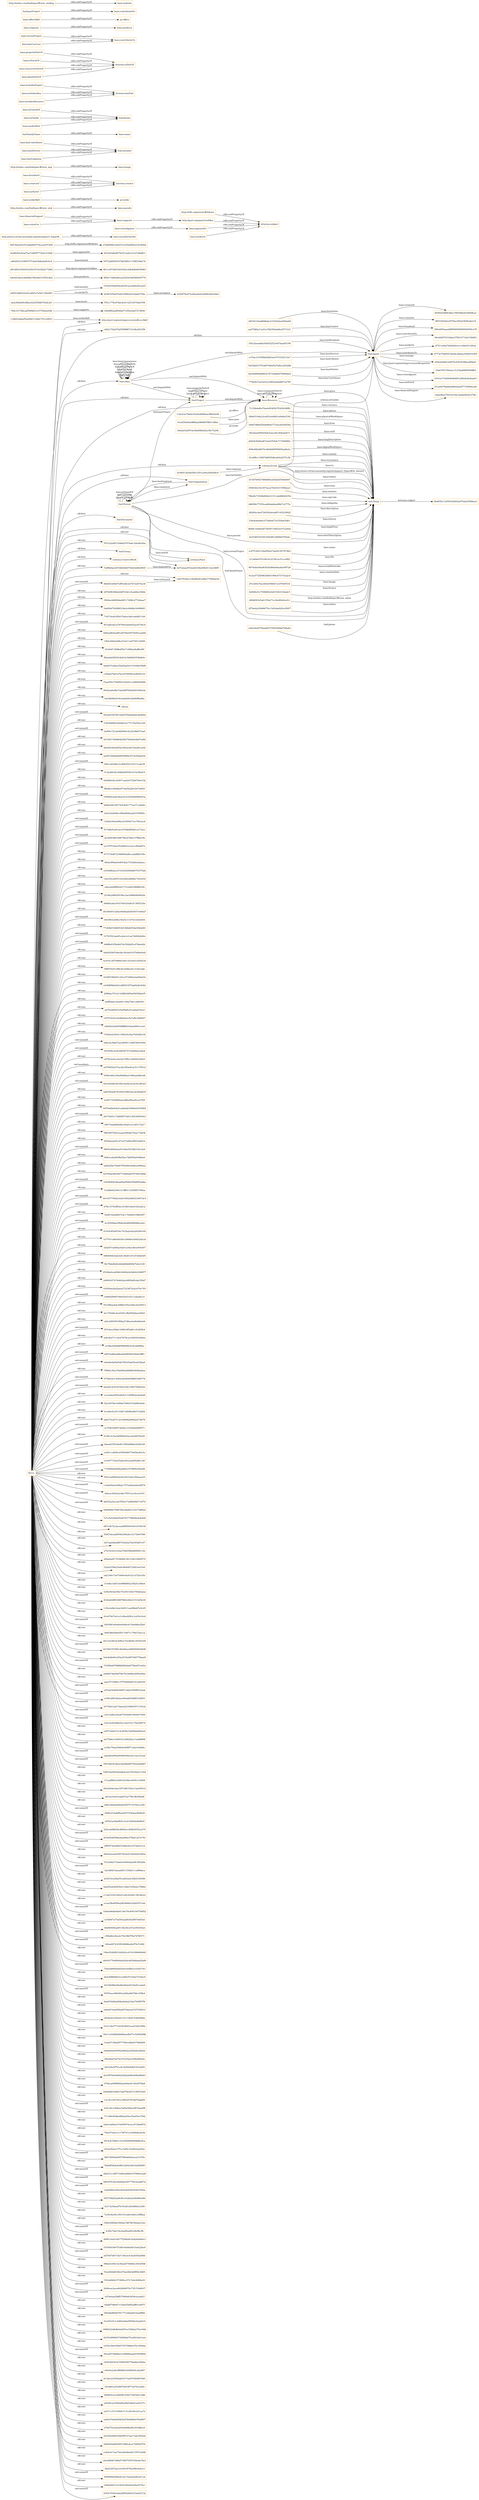 digraph ar2dtool_diagram { 
rankdir=LR;
size="1501"
node [shape = rectangle, color="orange"]; "360a685aaaa6889469484684405dce70" "708c1f17b8ca2f589b01e15749aee04b" "213a84e0701081fe321fb1ac51cc49f2" "9974ebd36a063b3fa86eb9aa4dc99726" "foaf:Document" "612cd77285863fd931f94c47373ea2c9" "f70c1778c47bfc4c9112531875de07f8" "3745255b945dcb6391ae3248a50c2ef3" "91a455b44a0ff8da2989867f8611f80a" "cc76ac151958d028d3ed3701fc8313a7" "7a98b0aecfd7db6d4b974420a662f400" "b27e2aae553a2b416b208e0112ec46f5" "d7e3d0e7bac6b9ef586b7a1d7f44f534" "0d949cf1c75086f6c0201f363334adc5" "5ef32b61579348704645a7b8a129328b" "http://purl.org/ontology/cco/core#cco:Skill" "dc967b59e93e6c03f06e9c52da937fbe" "foaf:Group" "f85b17a8b4d6cae25d303b858993f779" "d99d945e5a61554a71ccfed40efee41c" "d81d56c939361b2501915e3b02172fbf" "96c6dfd76318eba378b1f17c6215b692" "2f7beb2d3968675e13e5eba920ca5907" "54722d8459107d638f411158f109dc7b" "d7511b4fa764429ee1cc16fe9313f43a" "foaf:Person" "44e4418ea10b69ba7d0c68c51955c4b2" "71339ebd0a76edcf0365b7f1b56308f0" "9016d3dfa4870cf21aa6ce3c27e8dd63" "99bd5194a23ce852c64881af4dbe53f4" "3d4d7d8b2f5b4b804a77e2ecbd36454a" "schema:CreativeWork" "6bd45b112050c924922d70da45946ea3" "4773e75dd547d2d4c2b6aa345b016385" "449abd48616d976c83f34386eef69e01" "8b8d53d0b07eff5cdbcb27b722674a38" "4fec8ae485fd3b4e5aac29c364ebd471" "19ab705159a2ec3123fad6f69094ffb0" "a7b84996120257a3355d485e23534004" "a85919d6f1b5c61a687a7e501158c893" "d20243928ad67e4ed7b5dc717bf4880c" "499e80bd0670c46b8d995f085dadfa3e" "41e0f8c11f987d8005d8ca0422975c5b" "foaf:Organization" "1a637838a1c36a892b1a06e77690da5d" "9161d17449046f6d0f1298e836e9aa93" "6ed6b54c6ead7ae7af609773bd121bb8" "foaf:Agent" "e2fec824470bab60735845d94d7b8e8a" "3fe6ad32d97de3bd488a822cf8c7220b" "bc99d12beb05fd1a5f1ca44a2944d9c9" "dac9269f4db863e7b73ddbd076906bb2" "995392a5d197e4db809779cca2c97209" "schema:Place" "a90d543310f94757c6a03b8eda0fc4c4" "020bff42adf04fa47145dc4ed7274900" "775b5b7a2c4c5ca1085e26a0807e27f9" "6344f78c872cb0aa0a0a2668c8e0c0bd" "b7307005e789fdf0fc2452b4559e6087" "059036218c397acea70d343155f8eea1" "78b28c73938d964231511edd86f2935b" "deec606290c8fbcd324556fb793efc29" "schema:Event" "61e20b78abbebfb6ebae87710400eca8" "68859b77555ced49abb6e4f8b7c2775c" "6adcf0ea7561fe104c3a4de9fa5e370b" "28200ccde47265d2a4ca807c9323902f" "2853615da8898ddc21f3052ba4560a99" "134b03abbef5ea8461192bc701cc6653" "aa57980a13c01e748359a448c0573331" "055620366fc8dec766546b2034608cac" "8b11e872603441b92c4d64dfa0639083" "f18e4a6a9de1f738e9471fc554a63d61" "8b89c1b0bb5675b5071d65241f72a84e" "6e53f4518354165faf812698447f5a9c" "foaf:Project" "9951942f2acf576ee302dc565bafee1b" "base:Resource" "35fc32eea6be54b452523447baa65109" "base:Idea" "132e23a79a9a33e42a8d6baa38bd3e0b" "cc47f14d3c34a000a27aebd144767db2" ; /*classes style*/
	"http://www.virtual-assembly.org/ontologies/1.0/pair#..." -> "base:socialNetworks" [ label = "rdfs:subPropertyOf" ];
	"http://rdfs.org/sioc/ns#follows" -> "dcterms:subject" [ label = "rdfs:subPropertyOf" ];
	"foaf:Project" -> "base:Resource" [ label = "owl:disjointWith" ];
	"base:financialSupport" -> "base:supports" [ label = "rdfs:subPropertyOf" ];
	"http://xmlns.com/foaf/spec/#term_nick" -> "base:pseudo" [ label = "rdfs:subPropertyOf" ];
	"base:seeksSkill" -> "gr:seeks" [ label = "rdfs:subPropertyOf" ];
	"base:founderof" -> "dcterms:creator" [ label = "rdfs:subPropertyOf" ];
	"base:creatorof" -> "dcterms:creator" [ label = "rdfs:subPropertyOf" ];
	"http://xmlns.com/foaf/spec/#term_img" -> "base:image" [ label = "rdfs:subPropertyOf" ];
	"base:hasContributor" -> "foaf:member" [ label = "rdfs:subPropertyOf" ];
	"foaf:familyName" -> "base:name" [ label = "rdfs:subPropertyOf" ];
	"base:isFriendOf" -> "foaf:knows" [ label = "rdfs:subPropertyOf" ];
	"http://purl.org/spar/cito/likes" -> "dcterms:subject" [ label = "rdfs:subPropertyOf" ];
	"base:hasDirector" -> "foaf:member" [ label = "rdfs:subPropertyOf" ];
	"base:includesProject" -> "dcterms:hasPart" [ label = "rdfs:subPropertyOf" ];
	"base:projectIsPartOf" -> "dcterms:isPartOf" [ label = "rdfs:subPropertyOf" ];
	"foaf:currentProject" -> "base:contributesTo" [ label = "rdfs:subPropertyOf" ];
	"base:organize" -> "base:products" [ label = "rdfs:subPropertyOf" ];
	"base:hasEmployee" -> "foaf:member" [ label = "rdfs:subPropertyOf" ];
	"base:isFacetOf" -> "dcterms:isPartOf" [ label = "rdfs:subPropertyOf" ];
	"base:authorof" -> "dcterms:creator" [ label = "rdfs:subPropertyOf" ];
	"base:offersSkill" -> "gr:offers" [ label = "rdfs:subPropertyOf" ];
	"NULL" -> "297b0f639bde0df51bb1c4ca68a100bb" [ label = "rdf:rest" ];
	"NULL" -> "schema:Event" [ label = "rdf:first" ];
	"NULL" -> "3560ac66809da46f117d08c277a9aaa7" [ label = "rdf:rest" ];
	"NULL" -> "0a694d7920ffd336e2c69d8a1b09fd83" [ label = "rdf:rest" ];
	"NULL" -> "foaf:Document" [ label = "rdf:first" ];
	"NULL" -> "718716c81ff30376dce3d01a64fb7109" [ label = "rdf:rest" ];
	"NULL" -> "fb7aa8cd2c276794c924a952ac873618" [ label = "owl:unionOf" ];
	"NULL" -> "b69a20b5ea891dd70b2507565f1aa46b" [ label = "rdf:rest" ];
	"NULL" -> "1fb6cfdb6a9d8cd1b411a837fd132690" [ label = "rdf:rest" ];
	"NULL" -> "41b9d7c59f8af5617c08b2e8aff6cf6f" [ label = "rdf:rest" ];
	"NULL" -> "fbfaebb585043b819c5694bf355b864e" [ label = "rdf:rest" ];
	"NULL" -> "4a4b57e28ae35a65ad34131936635bf0" [ label = "rdf:rest" ];
	"NULL" -> "c25bd27b61a7b21876958e3efb5f333c" [ label = "rdf:rest" ];
	"NULL" -> "f3aa050c7599493324d21cc96604d98b" [ label = "rdf:rest" ];
	"NULL" -> "6042aa6e9be7eb4d9f70b29291840cde" [ label = "rdf:rest" ];
	"NULL" -> "becfd099a919e3ada09c42b0bfffa8be" [ label = "rdf:rest" ];
	"NULL" -> "rdf:nil" [ label = "rdf:rest" ];
	"NULL" -> "452245367fd7c6e8765b4d264c46d94e" [ label = "owl:unionOf" ];
	"NULL" -> "f1f63b8f9b32494b1b177c70255dc320" [ label = "rdf:rest" ];
	"NULL" -> "4ef94c7212a08299d14232cf6fd37ea0" [ label = "owl:unionOf" ];
	"NULL" -> "9310f27300864b54b7500e8c8d07edf4" [ label = "rdf:rest" ];
	"NULL" -> "8e02816024652c59cbc8415ea261eef2" [ label = "rdf:rest" ];
	"NULL" -> "ae0d720bdde66654806c47cb35debc9c" [ label = "rdf:rest" ];
	"NULL" -> "http://purl.org/ontology/cco/core#cco:Skill" [ label = "rdf:first" ];
	"NULL" -> "94fcce93d0e31ef9b3f3e316111ede39" [ label = "owl:unionOf" ];
	"NULL" -> "f132a89cf2c5d6bb9955b1915c89af19" [ label = "rdf:rest" ];
	"NULL" -> "64068636c22f971ae6247529f784e53b" [ label = "rdf:rest" ];
	"NULL" -> "ff0d6ec3408ba97c4a56229c547240f3" [ label = "rdf:rest" ];
	"NULL" -> "f35894e226c4b2c41b32f3400980e93a" [ label = "owl:unionOf" ];
	"NULL" -> "b68dc49ccf4732436d1771ea71ca9a9c" [ label = "rdf:rest" ];
	"NULL" -> "20e2322648cc966af826a2261f59f56c" [ label = "rdf:rest" ];
	"NULL" -> "124fa63b5a098ce03509273cc70b3acb" [ label = "owl:unionOf" ];
	"NULL" -> "5c748b5ce81ae1d79dbf85661ce732cc" [ label = "owl:unionOf" ];
	"NULL" -> "dcc848388188679bcb78fec37ffbbc0b" [ label = "owl:unionOf" ];
	"NULL" -> "ec1f797e02a76c88d3ca1ae1c89a667e" [ label = "owl:unionOf" ];
	"NULL" -> "673734d67239b800adbcca2bffd019fe" [ label = "rdf:rest" ];
	"NULL" -> "0fe6c899ae9c801fb2c703429cb2faea" [ label = "rdf:rest" ];
	"NULL" -> "b27e2aae553a2b416b208e0112ec46f5" [ label = "rdf:rest" ];
	"NULL" -> "c918d9b4a1a7c9c65a509d467f19752b" [ label = "rdf:rest" ];
	"NULL" -> "142c05cefd551d23b9e2868dc7425e54" [ label = "rdf:rest" ];
	"NULL" -> "c4bced298f8c621731a29438888fc4fc" [ label = "rdf:rest" ];
	"NULL" -> "2538a2df6d591ffac3aa3088d4b062bb" [ label = "rdf:rest" ];
	"NULL" -> "608fdca4a191b7b61b5a8c51395f120e" [ label = "rdf:rest" ];
	"NULL" -> "46186491324ac84d4add383937c64427" [ label = "rdf:rest" ];
	"NULL" -> "1a637838a1c36a892b1a06e77690da5d" [ label = "rdf:rest" ];
	"NULL" -> "00cf983cd08cc5625c11b7fe1e0e6444" [ label = "owl:unionOf" ];
	"NULL" -> "77c84bf1946053b5386dd55de506e681" [ label = "rdf:rest" ];
	"NULL" -> "31793523aebf1a22e1e1aa746942b46c" [ label = "owl:unionOf" ];
	"NULL" -> "b98ffe03f5b4607dc592b65c476be62b" [ label = "owl:unionOf" ];
	"NULL" -> "0dd425d97a6e26c30cbd1037948e0efd" [ label = "rdf:rest" ];
	"NULL" -> "bc9161287098fd1b81181de01e505434" [ label = "rdf:rest" ];
	"NULL" -> "90f97f2d7c08b3fc2496ec6131821ddc" [ label = "rdf:rest" ];
	"NULL" -> "cb3697d6b831c81e2718b9a22a69ad3e" [ label = "rdf:rest" ];
	"NULL" -> "e4388f9b6d3b1d88533f75ab924b3042" [ label = "rdf:rest" ];
	"NULL" -> "20f8da3701211bf8b5485a05650bbcf5" [ label = "rdf:rest" ];
	"NULL" -> "b2ff92bfc3aef42119b274b1caffc943" [ label = "rdf:rest" ];
	"NULL" -> "a470cfd0507e52f5bf4c412a0ab7dccf" [ label = "rdf:rest" ];
	"NULL" -> "c6797425cc0a9b4b4ec427afbc49b907" [ label = "rdf:rest" ];
	"NULL" -> "d3b65d1b60599ffffd034eba9961cec9" [ label = "rdf:rest" ];
	"NULL" -> "743b9cb345411905e5c02a765e8f216f" [ label = "rdf:rest" ];
	"NULL" -> "b84c2e3fbd722c2699113485360c05fd" [ label = "owl:unionOf" ];
	"NULL" -> "953058c2cf4cfd05b757c0a66dec44a4" [ label = "owl:unionOf" ];
	"NULL" -> "a978cba4eceb24a74f8cc2646b5a462f" [ label = "rdf:rest" ];
	"NULL" -> "a476950d197ac2b18f3e9c2c5117851d" [ label = "owl:members" ];
	"NULL" -> "0560c662184ef0d96a4149faaa9d0cd8" [ label = "rdf:rest" ];
	"NULL" -> "b01025d835e35b14a92cb1fa341d83a5" [ label = "owl:unionOf" ];
	"NULL" -> "foaf:Group" [ label = "rdf:first" ];
	"NULL" -> "ad65502db78345b189816a1dc95dfa55" [ label = "rdf:rest" ];
	"NULL" -> "2c9471930800adcd86e98eaf4ce27fd5" [ label = "rdf:rest" ];
	"NULL" -> "0d76eb8e0eb21addad2304b9a0345864" [ label = "rdf:rest" ];
	"NULL" -> "2637d051c72808f57d25136536f59343" [ label = "owl:unionOf" ];
	"NULL" -> "0f071fda880f2fb1062f1e31d97c7227" [ label = "rdf:rest" ];
	"NULL" -> "5863857f20cecaaac86d4e74ea172838" [ label = "rdf:rest" ];
	"NULL" -> "4f54deeeb5cc47e27cb8fe2995326b1b" [ label = "rdf:rest" ];
	"NULL" -> "9665e46fcfaeeb7c64a5433bb10212e0" [ label = "owl:unionOf" ];
	"NULL" -> "8093ce8a895ffa5bec78d95fa8398be8" [ label = "rdf:rest" ];
	"NULL" -> "ad422f2a74446795e99cb4dbcea89aaa" [ label = "rdf:rest" ];
	"NULL" -> "b4765afc8b39077e9d0a69767683586b" [ label = "rdf:rest" ];
	"NULL" -> "10fc8049d38ead9ad5992558d850adba" [ label = "owl:unionOf" ];
	"NULL" -> "foaf:Organization" [ label = "rdf:first" ];
	"NULL" -> "312dbb9230413c3ff6113256f037d9ea" [ label = "rdf:rest" ];
	"NULL" -> "84105775002c42018592486523857dc5" [ label = "owl:unionOf" ];
	"NULL" -> "d78c15783f85ec103401e6ef1923d212" [ label = "owl:unionOf" ];
	"NULL" -> "5a09192e8fd07e4c170d46019fbfc8f7" [ label = "rdf:rest" ];
	"NULL" -> "2cc950fdaa59b824bdf0d0f808feceb2" [ label = "owl:unionOf" ];
	"NULL" -> "633efc854d534c7432a2a42a20246169" [ label = "rdf:rest" ];
	"NULL" -> "107767cd80d95561ef90843d0052bb3d" [ label = "rdf:rest" ];
	"NULL" -> "3a5a97ced46ac9261a34a1d0ce936367" [ label = "rdf:rest" ];
	"NULL" -> "0864064cbdecb4c38261e51d7a9defd5" [ label = "rdf:rest" ];
	"NULL" -> "f6c79de8fe8cb6dd66b8f49d7efa1236" [ label = "rdf:rest" ];
	"NULL" -> "0538de0ca094b3049b2429d622368877" [ label = "rdf:rest" ];
	"NULL" -> "24983b57476d002dc6f85b85cbb35047" [ label = "rdf:rest" ];
	"NULL" -> "43050ae2b22aea27233872e2c07bc793" [ label = "rdf:rest" ];
	"NULL" -> "a56df2f0d07d44f32e51f2112daa6c31" [ label = "owl:unionOf" ];
	"NULL" -> "55c596aa4dc2988e355a1b8ec6229913" [ label = "rdf:rest" ];
	"NULL" -> "4e179366c4a25381cf8d592bbee54fb1" [ label = "rdf:rest" ];
	"NULL" -> "e24c2993501f68a27d8acbed0af4dcb9" [ label = "rdf:rest" ];
	"NULL" -> "f27e4ea35ddc180819f5a6fc1d3265b4" [ label = "owl:unionOf" ];
	"NULL" -> "a0fc4b2711c8c07678cac45d545290b2" [ label = "rdf:rest" ];
	"NULL" -> "2198a3f2608f5f89d96343fcaf06ff2a" [ label = "rdf:rest" ];
	"NULL" -> "b851bd80afd6eb4bf9f00630bb63ff81" [ label = "owl:unionOf" ];
	"NULL" -> "e0eb9e9af4d54b785c05a63fce632ba0" [ label = "owl:unionOf" ];
	"NULL" -> "7f969c39ca78a900a4689b8384f2a8ea" [ label = "rdf:rest" ];
	"NULL" -> "6756fa5e13082c9ed94658f8034f8778" [ label = "owl:unionOf" ];
	"NULL" -> "6aedd1dc410c5d2318e12f83764be5ec" [ label = "owl:unionOf" ];
	"NULL" -> "1accbaba959cb62b7c1df98b2e4eded9" [ label = "rdf:rest" ];
	"NULL" -> "f22c9478e14d9de704fe533dd6fededc" [ label = "rdf:rest" ];
	"NULL" -> "b1ebbc0ce5133bf13d09ba9bf11b2fd2" [ label = "rdf:rest" ];
	"NULL" -> "a6637fca071c23c96062b6f62ee74879" [ label = "rdf:rest" ];
	"NULL" -> "2c744f326f47ab6dcc333be6d2f64f71" [ label = "owl:unionOf" ];
	"NULL" -> "4184c3c5ac90f96b620aca4e88764e81" [ label = "rdf:rest" ];
	"NULL" -> "bfaa4255f16bdf135f02988dc0250c69" [ label = "owl:unionOf" ];
	"NULL" -> "ecfd11cd05bc459f368977b056e40c5c" [ label = "owl:unionOf" ];
	"NULL" -> "base:Resource" [ label = "rdf:first" ];
	"NULL" -> "b1407719e255afec0fce2dd8528f118f" [ label = "owl:unionOf" ];
	"NULL" -> "71506bfe6488aef6b21979f99c500af8" [ label = "owl:unionOf" ];
	"NULL" -> "563c2a690fede44a3633eba3fdeaae25" [ label = "rdf:rest" ];
	"NULL" -> "c16a836ad186b2c757ed24eebfcd407b" [ label = "rdf:rest" ];
	"NULL" -> "20bcec92fe22cdbc7f5512cc0cec4191" [ label = "owl:unionOf" ];
	"NULL" -> "db452a3acceb7f05a17a09608817c87d" [ label = "owl:unionOf" ];
	"NULL" -> "0480f68e79967bbca8a65c31617b86e0" [ label = "owl:unionOf" ];
	"NULL" -> "7e7c0e52b6e95e8793779f6d9e4a65b8" [ label = "rdf:rest" ];
	"NULL" -> "d87a3b72c2acea28885643441b74616f" [ label = "rdf:rest" ];
	"NULL" -> "f56f33dcad0954638426c3317b9479f6" [ label = "rdf:rest" ];
	"NULL" -> "627eab926eff979329a27b03f39d7c07" [ label = "rdf:rest" ];
	"NULL" -> "a761f23431a5a276645fbb080f691c5e" [ label = "rdf:rest" ];
	"NULL" -> "2f0a8aa917039b89c3fe7cdb33060079" [ label = "rdf:rest" ];
	"NULL" -> "base:Idea" [ label = "rdf:first" ];
	"NULL" -> "f32af1058e25e9c964d0372df1ee51b0" [ label = "rdf:rest" ];
	"NULL" -> "ab216817a475490c9a93321d72fa1fdc" [ label = "rdf:rest" ];
	"NULL" -> "3144bc1d831fe9f8f6802c5825c348e4" [ label = "rdf:rest" ];
	"NULL" -> "1b5b39c6e394e75c051545e759a0aeea" [ label = "rdf:rest" ];
	"NULL" -> "834b264ff0308f7860c6823151025b38" [ label = "owl:unionOf" ];
	"NULL" -> "135a3efbb16a2346511ee998e87e5c05" [ label = "rdf:rest" ];
	"NULL" -> "93c67007eb1a31d9ed2f83c1e03b10c6" [ label = "rdf:rest" ];
	"NULL" -> "02938b3e0e8ee644bc413be96bcf2fef" [ label = "owl:unionOf" ];
	"NULL" -> "384f3883d9a05f17cf671179b37da1ca" [ label = "rdf:rest" ];
	"NULL" -> "4011b18816c4983c70c9649c39765185" [ label = "rdf:rest" ];
	"NULL" -> "62748187496146ef0aee96856065d0d6" [ label = "owl:unionOf" ];
	"NULL" -> "3eb3bdb69c245a2535a98746077bbad3" [ label = "rdf:rest" ];
	"NULL" -> "8b8d53d0b07eff5cdbcb27b722674a38" [ label = "owl:unionOf" ];
	"NULL" -> "7a54fbdd7688fbd692da875ba451e02a" [ label = "owl:unionOf" ];
	"NULL" -> "24b8b746e0bf76b79c26d8a2495a482c" [ label = "rdf:rest" ];
	"NULL" -> "aaecf715984137f70d0fa6b741ed435d" [ label = "rdf:rest" ];
	"NULL" -> "a552dc0a69436907cdd2cf569f6322ab" [ label = "owl:unionOf" ];
	"NULL" -> "e106c28832b2ac4b4adf30d8f3c92f03" [ label = "owl:unionOf" ];
	"NULL" -> "3e75efe12d17daee2210069357c15432" [ label = "owl:unionOf" ];
	"NULL" -> "c24142f6c29ea6754506019040474f0f" [ label = "owl:unionOf" ];
	"NULL" -> "10212e45e86a5ec12b31fc174a5dfb70" [ label = "owl:unionOf" ];
	"NULL" -> "e4f37a9da721dc4b5bc52b99a6fd42ed" [ label = "rdf:rest" ];
	"NULL" -> "da75b6e31f40f1b12662f2a11add8868" [ label = "rdf:rest" ];
	"NULL" -> "a16bc7f4aa508e9e498f71a0a1044bfc" [ label = "owl:unionOf" ];
	"NULL" -> "aafab8c809ad9496448e22e1aac5ceed" [ label = "owl:unionOf" ];
	"NULL" -> "395186c914b2c5de8b680750cbe48467" [ label = "owl:unionOf" ];
	"NULL" -> "54853bd5b5d428bdc2437835a4311f2d" [ label = "rdf:rest" ];
	"NULL" -> "131aaf8fd1e929c5234bce0381c1b906" [ label = "rdf:rest" ];
	"NULL" -> "foaf:Agent" [ label = "rdf:first" ];
	"NULL" -> "0832044e3aa33f7c981543e13aa55019" [ label = "rdf:rest" ];
	"NULL" -> "a614a16e43cdafd72a77ffc3ffc956d8" [ label = "rdf:rest" ];
	"NULL" -> "84fa18fe6a94028258757167821ccff3" [ label = "rdf:rest" ];
	"NULL" -> "schema:CreativeWork" [ label = "rdf:first" ];
	"NULL" -> "39d8cd1dabff0a2b45725b4ae48dfefd" [ label = "owl:unionOf" ];
	"NULL" -> "cf55e3a38a0fb51cfc21920f4e6b893f" [ label = "rdf:rest" ];
	"NULL" -> "252ca4d8b50cd085acc408b5055c237f" [ label = "rdf:rest" ];
	"NULL" -> "6c5e05d059ba4a280fa379b412e7e76c" [ label = "owl:unionOf" ];
	"NULL" -> "eff5f57dea96d51b6dc0a1d37da031cd" [ label = "owl:unionOf" ];
	"NULL" -> "db4a4aeea93007dfc9a41b0abdd3d49a" [ label = "rdf:rest" ];
	"NULL" -> "515cbf02718e6416500d2ef0fc58526b" [ label = "rdf:rest" ];
	"NULL" -> "3dc480b7a2ea0d511f3fd411cdf98dca" [ label = "owl:unionOf" ];
	"NULL" -> "203f15cecfba55ce48324c50b5336586" [ label = "rdf:rest" ];
	"NULL" -> "be205a4e49450a11d6a725f42ec7968e" [ label = "rdf:rest" ];
	"NULL" -> "c13a0103d148c81a4b302db13fb38e22" [ label = "rdf:rest" ];
	"NULL" -> "e1aa3fb49f59a2f83848b1b5dd767c6d" [ label = "rdf:rest" ];
	"NULL" -> "1bb4a96d0e8e8136e79c400104750852" [ label = "owl:unionOf" ];
	"NULL" -> "b1fb847a75af30a226fc825f87ddf3ed" [ label = "rdf:rest" ];
	"NULL" -> "46d4940fead9139a36cc67acf9303fed" [ label = "rdf:rest" ];
	"NULL" -> "c59bd62c8acdc7923ffd7f5a7478f371" [ label = "owl:unionOf" ];
	"NULL" -> "32fea90723f3f038988a2fef79c534f2" [ label = "owl:unionOf" ];
	"NULL" -> "18be502bf821b9262cc0316398468d40" [ label = "rdf:rest" ];
	"NULL" -> "d493477648940e6240c465446ded5a80" [ label = "rdf:rest" ];
	"NULL" -> "75efcb8956a845a914e0fbce103d3743" [ label = "owl:unionOf" ];
	"NULL" -> "2b2c6f86b6b31ca4043531fda733e6c9" [ label = "rdf:rest" ];
	"NULL" -> "44190d86e00e8fa46224518ef21eefe9" [ label = "rdf:rest" ];
	"NULL" -> "schema:Place" [ label = "rdf:first" ];
	"NULL" -> "f0555aec6fbfd93a298a060786c358b4" [ label = "owl:unionOf" ];
	"NULL" -> "7a98b0aecfd7db6d4b974420a662f400" [ label = "rdf:rest" ];
	"NULL" -> "8add76d0b260ba9e6a218a2769f5f7fb" [ label = "rdf:rest" ];
	"NULL" -> "b4648744af5f92857b0ac637d755951f" [ label = "rdf:rest" ];
	"NULL" -> "df39eeb1d54c6133c118ef153825fdbe" [ label = "rdf:rest" ];
	"NULL" -> "01213dcf7714230c8023caef16d33982" [ label = "rdf:rest" ];
	"NULL" -> "54e11a5a88d28d82aedb971c5208298b" [ label = "rdf:rest" ];
	"NULL" -> "3caab7c58afd57754fcc68a0379d9d84" [ label = "rdf:rest" ];
	"NULL" -> "64fdd5e6ef5092496d2eed5b4fa384d2" [ label = "rdf:rest" ];
	"NULL" -> "8f2a8ae03a7fa191ef32e2188af00e6a" [ label = "rdf:rest" ];
	"NULL" -> "2fa524a5f7b1e4c3b59e8dbf181da9f3" [ label = "rdf:rest" ];
	"NULL" -> "4a1087bfe0dd02242ba6d9a406e88a61" [ label = "rdf:rest" ];
	"NULL" -> "d74bcaf498f0bfa2e40ae9130a597bb8" [ label = "rdf:rest" ];
	"NULL" -> "24b06b61066e7ae879e447cc39551b91" [ label = "rdf:rest" ];
	"NULL" -> "1ec3fc1447201e3903d787abf7dda8f5" [ label = "rdf:rest" ];
	"NULL" -> "2d3c3bc1d06ec5a00a500ac967daadf8" [ label = "owl:unionOf" ];
	"NULL" -> "71136fc95dbe08b2a05ec52e05e155f2" [ label = "rdf:rest" ];
	"NULL" -> "ba4e3a66ee37eb59974cecc4736a6870" [ label = "rdf:rest" ];
	"NULL" -> "76ee57ebe1cc178f741e160908ae6cfb" [ label = "rdf:rest" ];
	"NULL" -> "f814cb7afbb1141455d40fb998b6c8ca" [ label = "rdf:rest" ];
	"NULL" -> "81fee5b2ec7f7cc1df5c142063ae45eb" [ label = "rdf:rest" ];
	"NULL" -> "86f156f4b26947f08a6fa9aace21478a" [ label = "owl:unionOf" ];
	"NULL" -> "5fa8df5b2b4ef8d12b023d41fa58489f" [ label = "rdf:rest" ];
	"NULL" -> "28a531c39071b08cb90b91f706b01a28" [ label = "owl:unionOf" ];
	"NULL" -> "b803f7b3de3820ba039777fb32a2b67d" [ label = "owl:unionOf" ];
	"NULL" -> "1eb00f92c056c405e9e6565456355bfa" [ label = "owl:unionOf" ];
	"NULL" -> "6557582822d638c1fcbba5a5b980cf84" [ label = "rdf:rest" ];
	"NULL" -> "83172cf0ae87b70cbf1df3d9f0d125f9" [ label = "rdf:rest" ];
	"NULL" -> "7a35c4b36c1f931912db18a9125ff8a2" [ label = "rdf:rest" ];
	"NULL" -> "356b30856b1f00da7d87f6356dea33ac" [ label = "rdf:rest" ];
	"NULL" -> "2cf9e726a74e5aeff2adf03dfeffb3f6" [ label = "owl:unionOf" ];
	"NULL" -> "d0f913ed3c4b775296d4c5eb20a0b0c3" [ label = "owl:unionOf" ];
	"NULL" -> "0355643607534819a66af03cfa422be9" [ label = "rdf:rest" ];
	"NULL" -> "bd7007d671927c56cecfc5a4554206fb" [ label = "owl:unionOf" ];
	"NULL" -> "998a5c05614c582287590f4c3503f598" [ label = "rdf:rest" ];
	"NULL" -> "f5a2848d8398c678a29b026ff99c4885" [ label = "rdf:rest" ];
	"NULL" -> "5f1bd0fd41f73009cc57c7e9c0089a30" [ label = "rdf:rest" ];
	"NULL" -> "2046cac2aca842806970c73f1534d937" [ label = "owl:unionOf" ];
	"NULL" -> "1d7dc6aa5bfff37994463050cacea61f" [ label = "owl:unionOf" ];
	"NULL" -> "92dbf794b47135ab55df02dff01a907f" [ label = "rdf:rest" ];
	"NULL" -> "94fa6b88fd4781771e5bbd610aaf9f80" [ label = "rdf:rest" ];
	"NULL" -> "0ce55cf3c1cb893eb6a59504c0a22b10" [ label = "rdf:rest" ];
	"NULL" -> "0089232dbdb0ebd53ca7d0da270e166b" [ label = "rdf:rest" ];
	"NULL" -> "4235c89969374589fa870cd543a01eed" [ label = "rdf:rest" ];
	"NULL" -> "1d7dc39a530b07357f38b0a78c1609ae" [ label = "rdf:rest" ];
	"NULL" -> "50ca957d4fdb21238896eabd195589f4" [ label = "owl:unionOf" ];
	"NULL" -> "c65639d343e70945f3877bbd6ec0f2ba" [ label = "rdf:rest" ];
	"NULL" -> "c94e9a2e8cdff08823b4f8929c2b2687" [ label = "rdf:rest" ];
	"NULL" -> "6c32ec23e50dab5317ea4763b9fd7b81" [ label = "rdf:rest" ];
	"NULL" -> "35c4891af1b96f7d91f877ad7b1aef6c" [ label = "rdf:rest" ];
	"NULL" -> "4648c0ccec48a96c5c8a732f3a9c1ddb" [ label = "rdf:rest" ];
	"NULL" -> "a830f1a235b92f0e48d34fad1a91637c" [ label = "rdf:rest" ];
	"NULL" -> "ad37c127e7df44c7c3128160c241ac7a" [ label = "rdf:rest" ];
	"NULL" -> "ea83e76e6f300b5ed7b9498e076ef097" [ label = "rdf:rest" ];
	"NULL" -> "d70d75e3d3a450e6896ef9c3f19f8ce5" [ label = "rdf:rest" ];
	"NULL" -> "foaf:Project" [ label = "rdf:first" ];
	"NULL" -> "e635444f9d356bf587e7ae17a618542d" [ label = "rdf:rest" ];
	"NULL" -> "20dd50a6f293851d89cdca17b892479c" [ label = "rdf:rest" ];
	"NULL" -> "e3d4c617aa739cb92d8e481195723fd8" [ label = "rdf:rest" ];
	"NULL" -> "a0cdd09b7d96d735875397e50e4a7be1" [ label = "rdf:rest" ];
	"NULL" -> "3fa03297a2e33c561f076a3f8c9cdcc3" [ label = "rdf:rest" ];
	"NULL" -> "449096b590b2fc3ec7a2dcbe46cd11ef" [ label = "owl:unionOf" ];
	"NULL" -> "fe66a66e7e318c61b92afee46a527fe1" [ label = "rdf:rest" ];
	"NULL" -> "63f3e7930c6abd2f852664333a625132" [ label = "owl:unionOf" ];
	"NULL" -> "c0621792d7025599ff673319bc651f56" [ label = "rdf:rest" ];
	"NULL" -> "767a32a9f3339b6d7074e6c3de08c00a" [ label = "rdf:rest" ];
	"base:Idea" -> "foaf:Agent" [ label = "owl:disjointWith" ];
	"base:Idea" -> "foaf:Project" [ label = "owl:disjointWith" ];
	"base:Idea" -> "base:Resource" [ label = "owl:disjointWith" ];
	"base:votesFor" -> "base:supports" [ label = "rdfs:subPropertyOf" ];
	"foaf:pastProject" -> "base:contributedTo" [ label = "rdfs:subPropertyOf" ];
	"base:isFamily" -> "foaf:knows" [ label = "rdfs:subPropertyOf" ];
	"base:resourceIsPartOf" -> "dcterms:isPartOf" [ label = "rdfs:subPropertyOf" ];
	"base:votesAgainst" -> "base:opposedTo" [ label = "rdfs:subPropertyOf" ];
	"base:worksOn" -> "dcterms:subject" [ label = "rdfs:subPropertyOf" ];
	"base:opposedTo" -> "dcterms:subject" [ label = "rdfs:subPropertyOf" ];
	"http://xmlns.com/foaf/spec/#term_weblog" -> "base:website" [ label = "rdfs:subPropertyOf" ];
	"base:hasUseCase" -> "base:contributesTo" [ label = "rdfs:subPropertyOf" ];
	"base:worksWith" -> "foaf:knows" [ label = "rdfs:subPropertyOf" ];
	"base:ideaIsPartOf" -> "dcterms:isPartOf" [ label = "rdfs:subPropertyOf" ];
	"base:includesIdea" -> "dcterms:hasPart" [ label = "rdfs:subPropertyOf" ];
	"base:includesResource" -> "dcterms:hasPart" [ label = "rdfs:subPropertyOf" ];
	"base:supports" -> "http://purl.org/spar/cito/likes" [ label = "rdfs:subPropertyOf" ];
	"foaf:Project" -> "foaf:Project" [ label = "base:includesProject" ];
	"foaf:Agent" -> "d7511b4fa764429ee1cc16fe9313f43a" [ label = "base:worksOn" ];
	"base:Resource" -> "owl:Thing" [ label = "base:currency" ];
	"base:Idea" -> "base:Idea" [ label = "base:but" ];
	"d20243928ad67e4ed7b5dc717bf4880c" -> "owl:Thing" [ label = "base:longDescription" ];
	"schema:Event" -> "owl:Thing" [ label = "base:recurrence" ];
	"b7307005e789fdf0fc2452b4559e6087" -> "owl:Thing" [ label = "base:town" ];
	"68859b77555ced49abb6e4f8b7c2775c" -> "owl:Thing" [ label = "base:wikipedia" ];
	"2f7beb2d3968675e13e5eba920ca5907" -> "owl:Thing" [ label = "base:status" ];
	"3fe6ad32d97de3bd488a822cf8c7220b" -> "base:Resource" [ label = "gr:seeks" ];
	"foaf:Organization" -> "foaf:Person" [ label = "base:hasEmployee" ];
	"owl:Thing" -> "6bd45b112050c924922d70da45946ea3" [ label = "dcterms:subject" ];
	"foaf:Person" -> "foaf:Project" [ label = "foaf:pastProject" ];
	"41e0f8c11f987d8005d8ca0422975c5b" -> "owl:Thing" [ label = "base:country" ];
	"schema:Event" -> "owl:Thing" [ label = "base:to" ];
	"3d4d7d8b2f5b4b804a77e2ecbd36454a" -> "owl:Thing" [ label = "base:from" ];
	"foaf:Agent" -> "4773e75dd547d2d4c2b6aa345b016385" [ label = "base:contributesTo" ];
	"99bd5194a23ce852c64881af4dbe53f4" -> "owl:Thing" [ label = "base:physicalWorkSpace" ];
	"foaf:Agent" -> "055620366fc8dec766546b2034608cac" [ label = "base:creatorof" ];
	"foaf:Person" -> "foaf:Person" [ label = "base:worksWith" ];
	"foaf:Person" -> "foaf:Person" [ label = "base:isFamily" ];
	"foaf:Project" -> "foaf:Project" [ label = "base:hasUseCase" ];
	"foaf:Agent" -> "9951942f2acf576ee302dc565bafee1b" [ label = "base:votesFor" ];
	"8b89c1b0bb5675b5071d65241f72a84e" -> "owl:Thing" [ label = "base:legalForm" ];
	"bc99d12beb05fd1a5f1ca44a2944d9c9" -> "schema:Event" [ label = "base:organize" ];
	"foaf:Agent" -> "9161d17449046f6d0f1298e836e9aa93" [ label = "base:votesAgainst" ];
	"78b28c73938d964231511edd86f2935b" -> "owl:Thing" [ label = "base:zipCode" ];
	"7a98b0aecfd7db6d4b974420a662f400" -> "b27e2aae553a2b416b208e0112ec46f5" [ label = "base:dependsOn" ];
	"6ed6b54c6ead7ae7af609773bd121bb8" -> "9016d3dfa4870cf21aa6ce3c27e8dd63" [ label = "base:opposedTo" ];
	"499e80bd0670c46b8d995f085dadfa3e" -> "owl:Thing" [ label = "base:digitalWorkSpace" ];
	"44e4418ea10b69ba7d0c68c51955c4b2" -> "f85b17a8b4d6cae25d303b858993f779" [ label = "base:products" ];
	"71339ebd0a76edcf0365b7f1b56308f0" -> "owl:Thing" [ label = "base:adress" ];
	"base:Idea" -> "base:Idea" [ label = "base:includesIdea" ];
	"91a455b44a0ff8da2989867f8611f80a" -> "base:Resource" [ label = "base:uses" ];
	"foaf:Agent" -> "61e20b78abbebfb6ebae87710400eca8" [ label = "base:authorof" ];
	"foaf:Agent" -> "6adcf0ea7561fe104c3a4de9fa5e370b" [ label = "base:financialSupport" ];
	"995392a5d197e4db809779cca2c97209" -> "a7b84996120257a3355d485e23534004" [ label = "http://rdfs.org/sioc/ns#follows" ];
	"aa57980a13c01e748359a448c0573331" -> "foaf:Agent" [ label = "base:hasCreator" ];
	"deec606290c8fbcd324556fb793efc29" -> "f70c1778c47bfc4c9112531875de07f8" [ label = "base:hosts" ];
	"134b03abbef5ea8461192bc701cc6653" -> "http://purl.org/ontology/cco/core#cco:Skill" [ label = "base:seeksSkill" ];
	"foaf:Project" -> "foaf:Project" [ label = "base:projectIsPartOf" ];
	"base:Resource" -> "owl:Thing" [ label = "base:price" ];
	"f18e4a6a9de1f738e9471fc554a63d61" -> "owl:Thing" [ label = "base:history" ];
	"base:Resource" -> "base:Resource" [ label = "base:includesResource" ];
	"e2fec824470bab60735845d94d7b8e8a" -> "owl:Thing" [ label = "foaf:phone" ];
	"8b8d53d0b07eff5cdbcb27b722674a38" -> "1a637838a1c36a892b1a06e77690da5d" [ label = "base:isFacetOf" ];
	"dac9269f4db863e7b73ddbd076906bb2" -> "foaf:Agent" [ label = "base:hasPartner" ];
	"0d949cf1c75086f6c0201f363334adc5" -> "owl:Thing" [ label = "base:licence" ];
	"schema:Event" -> "owl:Thing" [ label = "http://www.virtual-assembly.org/ontologies/1.0/pair#De_(heure)" ];
	"base:Resource" -> "base:Resource" [ label = "base:resourceIsPartOf" ];
	"base:Idea" -> "base:Idea" [ label = "base:because" ];
	"foaf:Person" -> "owl:Thing" [ label = "foaf:familyName" ];
	"foaf:Agent" -> "19ab705159a2ec3123fad6f69094ffb0" [ label = "http://purl.org/ontology/cco/core#expertise" ];
	"d7e3d0e7bac6b9ef586b7a1d7f44f534" -> "owl:Thing" [ label = "base:image" ];
	"foaf:Person" -> "schema:Place" [ label = "base:metAt" ];
	"a85919d6f1b5c61a687a7e501158c893" -> "3745255b945dcb6391ae3248a50c2ef3" [ label = "foaf:member" ];
	"a90d543310f94757c6a03b8eda0fc4c4" -> "54722d8459107d638f411158f109dc7b" [ label = "base:hosted" ];
	"6e53f4518354165faf812698447f5a9c" -> "owl:Thing" [ label = "base:shortDescription" ];
	"foaf:Person" -> "foaf:Person" [ label = "base:isFriendOf" ];
	"base:Idea" -> "base:Idea" [ label = "base:ideaIsPartOf" ];
	"775b5b7a2c4c5ca1085e26a0807e27f9" -> "foaf:Agent" [ label = "base:hasContributor" ];
	"5ef32b61579348704645a7b8a129328b" -> "foaf:Agent" [ label = "base:hasFollower" ];
	"schema:Event" -> "foaf:Agent" [ label = "schema:attendee" ];
	"foaf:Person" -> "owl:Thing" [ label = "base:birthDate" ];
	"213a84e0701081fe321fb1ac51cc49f2" -> "owl:Thing" [ label = "base:file" ];
	"2853615da8898ddc21f3052ba4560a99" -> "foaf:Agent" [ label = "base:hasAuthor" ];
	"35fc32eea6be54b452523447baa65109" -> "foaf:Agent" [ label = "base:hasRecipient" ];
	"foaf:Agent" -> "96c6dfd76318eba378b1f17c6215b692" [ label = "base:contributedTo" ];
	"28200ccde47265d2a4ca807c9323902f" -> "owl:Thing" [ label = "base:description" ];
	"132e23a79a9a33e42a8d6baa38bd3e0b" -> "base:Resource" [ label = "gr:offers" ];
	"708c1f17b8ca2f589b01e15749aee04b" -> "020bff42adf04fa47145dc4ed7274900" [ label = "base:supports" ];
	"d99d945e5a61554a71ccfed40efee41c" -> "owl:Thing" [ label = "http://xmlns.com/foaf/spec/#term_mbox" ];
	"foaf:Agent" -> "360a685aaaa6889469484684405dce70" [ label = "base:founderof" ];
	"foaf:Person" -> "owl:Thing" [ label = "base:pseudo" ];
	"base:Idea" -> "base:Idea" [ label = "base:convergesWith" ];
	"base:Idea" -> "base:Idea" [ label = "base:hasConsequence" ];
	"d81d56c939361b2501915e3b02172fbf" -> "8b11e872603441b92c4d64dfa0639083" [ label = "http://purl.org/spar/cito/likes" ];
	"cc47f14d3c34a000a27aebd144767db2" -> "owl:Thing" [ label = "base:name" ];
	"059036218c397acea70d343155f8eea1" -> "owl:Thing" [ label = "base:website" ];
	"612cd77285863fd931f94c47373ea2c9" -> "owl:Thing" [ label = "base:creationDate" ];
	"4fec8ae485fd3b4e5aac29c364ebd471" -> "owl:Thing" [ label = "base:until" ];
	"foaf:Person" -> "owl:Thing" [ label = "foaf:currentProject" ];
	"a85919d6f1b5c61a687a7e501158c893" -> "dc967b59e93e6c03f06e9c52da937fbe" [ label = "ov:similarTo" ];
	"9974ebd36a063b3fa86eb9aa4dc99726" -> "owl:Thing" [ label = "base:socialNetworks" ];
	"schema:Event" -> "owl:Thing" [ label = "base:tickets" ];
	"dc967b59e93e6c03f06e9c52da937fbe" -> "6344f78c872cb0aa0a0a2668c8e0c0bd" [ label = "base:actualizes" ];
	"cc76ac151958d028d3ed3701fc8313a7" -> "foaf:Agent" [ label = "base:hasDirector" ];
	"foaf:Agent" -> "449abd48616d976c83f34386eef69e01" [ label = "base:manage" ];
	"foaf:Person" -> "foaf:Organization" [ label = "base:employee" ];

}
